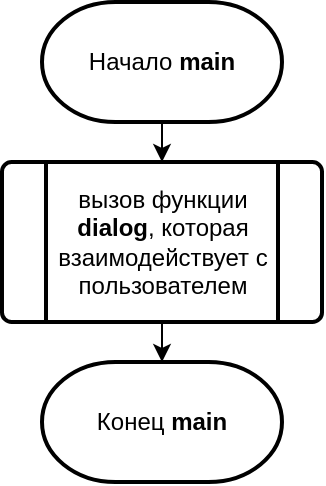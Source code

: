 <mxfile version="16.5.1" type="device" pages="8"><diagram id="JKZBwfEG1LzYMHJZuCT3" name="main"><mxGraphModel dx="770" dy="857" grid="1" gridSize="10" guides="1" tooltips="1" connect="1" arrows="1" fold="1" page="1" pageScale="1" pageWidth="827" pageHeight="1169" math="0" shadow="0"><root><mxCell id="0"/><mxCell id="1" parent="0"/><mxCell id="utAd_tSMRSRNGSkfdl_--3" value="" style="edgeStyle=orthogonalEdgeStyle;rounded=0;orthogonalLoop=1;jettySize=auto;html=1;" parent="1" source="utAd_tSMRSRNGSkfdl_--1" target="utAd_tSMRSRNGSkfdl_--2" edge="1"><mxGeometry relative="1" as="geometry"/></mxCell><mxCell id="utAd_tSMRSRNGSkfdl_--1" value="Начало &lt;b&gt;main&lt;/b&gt;" style="strokeWidth=2;html=1;shape=mxgraph.flowchart.terminator;whiteSpace=wrap;" parent="1" vertex="1"><mxGeometry x="320" y="50" width="120" height="60" as="geometry"/></mxCell><mxCell id="utAd_tSMRSRNGSkfdl_--5" value="" style="edgeStyle=orthogonalEdgeStyle;rounded=0;orthogonalLoop=1;jettySize=auto;html=1;" parent="1" source="utAd_tSMRSRNGSkfdl_--2" target="utAd_tSMRSRNGSkfdl_--4" edge="1"><mxGeometry relative="1" as="geometry"/></mxCell><mxCell id="utAd_tSMRSRNGSkfdl_--2" value="вызов функции &lt;b&gt;dialog&lt;/b&gt;, которая взаимодействует с пользователем" style="verticalLabelPosition=middle;verticalAlign=middle;html=1;shape=process;whiteSpace=wrap;rounded=1;size=0.14;arcSize=6;strokeWidth=2;labelPosition=center;align=center;" parent="1" vertex="1"><mxGeometry x="300" y="130" width="160" height="80" as="geometry"/></mxCell><mxCell id="utAd_tSMRSRNGSkfdl_--4" value="Конец&amp;nbsp;&lt;b&gt;main&lt;/b&gt;" style="strokeWidth=2;html=1;shape=mxgraph.flowchart.terminator;whiteSpace=wrap;" parent="1" vertex="1"><mxGeometry x="320" y="230" width="120" height="60" as="geometry"/></mxCell></root></mxGraphModel></diagram><diagram id="QRK7TZyCnbFkbvRPQBG0" name="list_create"><mxGraphModel dx="539" dy="591" grid="1" gridSize="10" guides="1" tooltips="1" connect="1" arrows="1" fold="1" page="1" pageScale="1" pageWidth="827" pageHeight="1169" math="0" shadow="0"><root><mxCell id="AZYayXoLUFCLdx4Vh-Z4-0"/><mxCell id="AZYayXoLUFCLdx4Vh-Z4-1" parent="AZYayXoLUFCLdx4Vh-Z4-0"/><mxCell id="AZYayXoLUFCLdx4Vh-Z4-4" value="" style="edgeStyle=orthogonalEdgeStyle;rounded=0;orthogonalLoop=1;jettySize=auto;html=1;" edge="1" parent="AZYayXoLUFCLdx4Vh-Z4-1" source="AZYayXoLUFCLdx4Vh-Z4-2" target="AZYayXoLUFCLdx4Vh-Z4-3"><mxGeometry relative="1" as="geometry"/></mxCell><mxCell id="AZYayXoLUFCLdx4Vh-Z4-2" value="Начало &lt;b&gt;list_create&lt;/b&gt;" style="strokeWidth=2;html=1;shape=mxgraph.flowchart.terminator;whiteSpace=wrap;" vertex="1" parent="AZYayXoLUFCLdx4Vh-Z4-1"><mxGeometry x="310" y="50" width="120" height="60" as="geometry"/></mxCell><mxCell id="AZYayXoLUFCLdx4Vh-Z4-6" value="" style="edgeStyle=orthogonalEdgeStyle;rounded=0;orthogonalLoop=1;jettySize=auto;html=1;" edge="1" parent="AZYayXoLUFCLdx4Vh-Z4-1" source="AZYayXoLUFCLdx4Vh-Z4-3" target="AZYayXoLUFCLdx4Vh-Z4-5"><mxGeometry relative="1" as="geometry"/></mxCell><mxCell id="AZYayXoLUFCLdx4Vh-Z4-3" value="выделение памяти под список" style="rounded=1;whiteSpace=wrap;html=1;absoluteArcSize=1;arcSize=14;strokeWidth=2;shadow=0;glass=0;sketch=0;" vertex="1" parent="AZYayXoLUFCLdx4Vh-Z4-1"><mxGeometry x="320" y="130" width="100" height="70" as="geometry"/></mxCell><mxCell id="AZYayXoLUFCLdx4Vh-Z4-5" value="Конец&amp;nbsp;&lt;b&gt;list_create&lt;/b&gt;" style="strokeWidth=2;html=1;shape=mxgraph.flowchart.terminator;whiteSpace=wrap;" vertex="1" parent="AZYayXoLUFCLdx4Vh-Z4-1"><mxGeometry x="310" y="220" width="120" height="60" as="geometry"/></mxCell><mxCell id="AZYayXoLUFCLdx4Vh-Z4-8" value="" style="edgeStyle=orthogonalEdgeStyle;rounded=0;orthogonalLoop=1;jettySize=auto;html=1;strokeWidth=2;endArrow=none;endFill=0;dashed=1;" edge="1" parent="AZYayXoLUFCLdx4Vh-Z4-1" source="AZYayXoLUFCLdx4Vh-Z4-7" target="AZYayXoLUFCLdx4Vh-Z4-5"><mxGeometry relative="1" as="geometry"/></mxCell><mxCell id="AZYayXoLUFCLdx4Vh-Z4-7" value="Возвращение адреса&lt;br&gt;памяти,&amp;nbsp;которая была&lt;br&gt;выделена под список." style="strokeWidth=2;html=1;shape=mxgraph.flowchart.annotation_2;align=left;labelPosition=right;pointerEvents=1;" vertex="1" parent="AZYayXoLUFCLdx4Vh-Z4-1"><mxGeometry x="450" y="220" width="20" height="60" as="geometry"/></mxCell></root></mxGraphModel></diagram><diagram id="OYB4m4QbOjSRv2LwEo9T" name="list_push"><mxGraphModel dx="434" dy="476" grid="1" gridSize="10" guides="1" tooltips="1" connect="1" arrows="1" fold="1" page="1" pageScale="1" pageWidth="827" pageHeight="1169" math="0" shadow="0"><root><mxCell id="q6596dQHLWRcK90eLURs-0"/><mxCell id="q6596dQHLWRcK90eLURs-1" parent="q6596dQHLWRcK90eLURs-0"/><mxCell id="q6596dQHLWRcK90eLURs-10" value="" style="edgeStyle=orthogonalEdgeStyle;rounded=0;orthogonalLoop=1;jettySize=auto;html=1;endArrow=classic;endFill=1;strokeWidth=1;" edge="1" parent="q6596dQHLWRcK90eLURs-1" source="q6596dQHLWRcK90eLURs-2" target="q6596dQHLWRcK90eLURs-6"><mxGeometry relative="1" as="geometry"/></mxCell><mxCell id="q6596dQHLWRcK90eLURs-2" value="Начало &lt;b&gt;list_push&lt;/b&gt;" style="strokeWidth=2;html=1;shape=mxgraph.flowchart.terminator;whiteSpace=wrap;" vertex="1" parent="q6596dQHLWRcK90eLURs-1"><mxGeometry x="354" y="90" width="120" height="60" as="geometry"/></mxCell><mxCell id="q6596dQHLWRcK90eLURs-16" style="edgeStyle=orthogonalEdgeStyle;rounded=0;orthogonalLoop=1;jettySize=auto;html=1;exitX=1;exitY=0.5;exitDx=0;exitDy=0;exitPerimeter=0;entryX=0.5;entryY=0;entryDx=0;entryDy=0;endArrow=classic;endFill=1;strokeWidth=1;" edge="1" parent="q6596dQHLWRcK90eLURs-1" source="q6596dQHLWRcK90eLURs-6" target="q6596dQHLWRcK90eLURs-12"><mxGeometry relative="1" as="geometry"/></mxCell><mxCell id="q6596dQHLWRcK90eLURs-20" style="edgeStyle=orthogonalEdgeStyle;rounded=0;orthogonalLoop=1;jettySize=auto;html=1;exitX=0;exitY=0.5;exitDx=0;exitDy=0;exitPerimeter=0;entryX=0.5;entryY=0;entryDx=0;entryDy=0;endArrow=classic;endFill=1;strokeWidth=1;" edge="1" parent="q6596dQHLWRcK90eLURs-1" source="q6596dQHLWRcK90eLURs-6" target="q6596dQHLWRcK90eLURs-19"><mxGeometry relative="1" as="geometry"/></mxCell><mxCell id="q6596dQHLWRcK90eLURs-6" value="Если &lt;b&gt;list&lt;/b&gt; пуст" style="strokeWidth=2;html=1;shape=mxgraph.flowchart.decision;whiteSpace=wrap;" vertex="1" parent="q6596dQHLWRcK90eLURs-1"><mxGeometry x="364" y="170" width="100" height="100" as="geometry"/></mxCell><mxCell id="q6596dQHLWRcK90eLURs-9" value="" style="edgeStyle=orthogonalEdgeStyle;rounded=0;orthogonalLoop=1;jettySize=auto;html=1;dashed=1;endArrow=none;endFill=0;strokeWidth=2;" edge="1" parent="q6596dQHLWRcK90eLURs-1" source="q6596dQHLWRcK90eLURs-8" target="q6596dQHLWRcK90eLURs-2"><mxGeometry relative="1" as="geometry"/></mxCell><mxCell id="q6596dQHLWRcK90eLURs-8" value="&lt;b&gt;list &lt;/b&gt;- список&lt;br&gt;&lt;b&gt;data &lt;/b&gt;- информация, которую&lt;br&gt;надо добавить в конец списка" style="strokeWidth=2;html=1;shape=mxgraph.flowchart.annotation_2;align=left;labelPosition=right;pointerEvents=1;" vertex="1" parent="q6596dQHLWRcK90eLURs-1"><mxGeometry x="490" y="90" width="30" height="60" as="geometry"/></mxCell><mxCell id="q6596dQHLWRcK90eLURs-17" value="" style="edgeStyle=orthogonalEdgeStyle;rounded=0;orthogonalLoop=1;jettySize=auto;html=1;endArrow=classic;endFill=1;strokeWidth=1;" edge="1" parent="q6596dQHLWRcK90eLURs-1" source="q6596dQHLWRcK90eLURs-12" target="q6596dQHLWRcK90eLURs-14"><mxGeometry relative="1" as="geometry"/></mxCell><mxCell id="q6596dQHLWRcK90eLURs-12" value="Вызов&lt;br&gt;&lt;b&gt;node_create(data, NULL,&amp;nbsp;&lt;/b&gt;&lt;b&gt;NULL&lt;/b&gt;&lt;b&gt;),&lt;/b&gt;&lt;br&gt;&lt;b&gt;&amp;nbsp;&lt;/b&gt;&amp;nbsp;которая создаст элемент с информацией &lt;b&gt;data&lt;/b&gt;&amp;nbsp;и без ссылок на следующий и предыдущий элементы, который можно включить в &lt;b&gt;list&lt;/b&gt;&amp;nbsp;и вернет его (созданный элемент) в переменную &lt;b&gt;new_node&lt;/b&gt;" style="verticalLabelPosition=middle;verticalAlign=middle;html=1;shape=process;whiteSpace=wrap;rounded=1;size=0.074;arcSize=6;strokeWidth=2;labelPosition=center;align=center;" vertex="1" parent="q6596dQHLWRcK90eLURs-1"><mxGeometry x="424" y="270" width="256" height="120" as="geometry"/></mxCell><mxCell id="q6596dQHLWRcK90eLURs-24" style="edgeStyle=orthogonalEdgeStyle;rounded=0;orthogonalLoop=1;jettySize=auto;html=1;entryX=0.5;entryY=0;entryDx=0;entryDy=0;endArrow=classic;endFill=1;strokeWidth=1;" edge="1" parent="q6596dQHLWRcK90eLURs-1" source="q6596dQHLWRcK90eLURs-14" target="q6596dQHLWRcK90eLURs-23"><mxGeometry relative="1" as="geometry"><Array as="points"><mxPoint x="552" y="500"/><mxPoint x="414" y="500"/><mxPoint x="414" y="520"/></Array></mxGeometry></mxCell><mxCell id="q6596dQHLWRcK90eLURs-14" value="Начало и конец &lt;b&gt;list&lt;/b&gt; указывают на &lt;b&gt;new_node&lt;/b&gt;" style="rounded=1;whiteSpace=wrap;html=1;absoluteArcSize=1;arcSize=14;strokeWidth=2;shadow=0;glass=0;sketch=0;" vertex="1" parent="q6596dQHLWRcK90eLURs-1"><mxGeometry x="464" y="410" width="176" height="40" as="geometry"/></mxCell><mxCell id="q6596dQHLWRcK90eLURs-18" value="ДА" style="text;html=1;align=center;verticalAlign=middle;resizable=0;points=[];autosize=1;strokeColor=none;fillColor=none;" vertex="1" parent="q6596dQHLWRcK90eLURs-1"><mxGeometry x="460" y="200" width="30" height="20" as="geometry"/></mxCell><mxCell id="q6596dQHLWRcK90eLURs-22" value="" style="edgeStyle=orthogonalEdgeStyle;rounded=0;orthogonalLoop=1;jettySize=auto;html=1;endArrow=classic;endFill=1;strokeWidth=1;" edge="1" parent="q6596dQHLWRcK90eLURs-1" source="q6596dQHLWRcK90eLURs-19" target="q6596dQHLWRcK90eLURs-21"><mxGeometry relative="1" as="geometry"/></mxCell><mxCell id="q6596dQHLWRcK90eLURs-19" value="Вызов&lt;br&gt;&lt;b&gt;node_create(data, NULL,&amp;nbsp;&lt;/b&gt;&lt;b&gt;end&lt;/b&gt;&lt;b&gt;),&lt;/b&gt;&lt;br&gt;&lt;b&gt;&amp;nbsp;&lt;/b&gt;&amp;nbsp;которая создаст элемент с информацией &lt;b&gt;data&lt;/b&gt;&amp;nbsp;и ссылокой на&amp;nbsp; предыдущий элемент, который можно включить в &lt;b&gt;list&lt;/b&gt;&amp;nbsp;и вернет его (созданный элемент) в переменную &lt;b&gt;new_node&lt;/b&gt;" style="verticalLabelPosition=middle;verticalAlign=middle;html=1;shape=process;whiteSpace=wrap;rounded=1;size=0.074;arcSize=6;strokeWidth=2;labelPosition=center;align=center;" vertex="1" parent="q6596dQHLWRcK90eLURs-1"><mxGeometry x="150" y="270" width="256" height="120" as="geometry"/></mxCell><mxCell id="q6596dQHLWRcK90eLURs-25" style="edgeStyle=orthogonalEdgeStyle;rounded=0;orthogonalLoop=1;jettySize=auto;html=1;entryX=0.5;entryY=0;entryDx=0;entryDy=0;endArrow=classic;endFill=1;strokeWidth=1;" edge="1" parent="q6596dQHLWRcK90eLURs-1" source="q6596dQHLWRcK90eLURs-21" target="q6596dQHLWRcK90eLURs-23"><mxGeometry relative="1" as="geometry"><Array as="points"><mxPoint x="278" y="500"/><mxPoint x="414" y="500"/><mxPoint x="414" y="520"/></Array></mxGeometry></mxCell><mxCell id="q6596dQHLWRcK90eLURs-21" value="&lt;b&gt;new_mode &lt;/b&gt;- следующий элемент для последнего элемента в &lt;b&gt;list&lt;/b&gt;&lt;br&gt;Конец &lt;b&gt;list&lt;/b&gt; указывает на &lt;b&gt;new_node&lt;/b&gt;" style="rounded=1;whiteSpace=wrap;html=1;absoluteArcSize=1;arcSize=14;strokeWidth=2;shadow=0;glass=0;sketch=0;" vertex="1" parent="q6596dQHLWRcK90eLURs-1"><mxGeometry x="190" y="410" width="176" height="70" as="geometry"/></mxCell><mxCell id="q6596dQHLWRcK90eLURs-28" value="" style="edgeStyle=orthogonalEdgeStyle;rounded=0;orthogonalLoop=1;jettySize=auto;html=1;endArrow=classic;endFill=1;strokeWidth=1;" edge="1" parent="q6596dQHLWRcK90eLURs-1" source="q6596dQHLWRcK90eLURs-23" target="q6596dQHLWRcK90eLURs-27"><mxGeometry relative="1" as="geometry"/></mxCell><mxCell id="q6596dQHLWRcK90eLURs-23" value="Увеличение размера списка на 1" style="rounded=1;whiteSpace=wrap;html=1;absoluteArcSize=1;arcSize=14;strokeWidth=2;shadow=0;glass=0;sketch=0;" vertex="1" parent="q6596dQHLWRcK90eLURs-1"><mxGeometry x="350" y="520" width="128" height="60" as="geometry"/></mxCell><mxCell id="q6596dQHLWRcK90eLURs-27" value="Конец&amp;nbsp;&lt;b&gt;list_push&lt;/b&gt;" style="strokeWidth=2;html=1;shape=mxgraph.flowchart.terminator;whiteSpace=wrap;" vertex="1" parent="q6596dQHLWRcK90eLURs-1"><mxGeometry x="354" y="606" width="120" height="60" as="geometry"/></mxCell><mxCell id="5h_Ful2enbRRlye9lZ9t-0" value="НЕТ" style="text;html=1;align=center;verticalAlign=middle;resizable=0;points=[];autosize=1;strokeColor=none;fillColor=none;" vertex="1" parent="q6596dQHLWRcK90eLURs-1"><mxGeometry x="324" y="200" width="40" height="20" as="geometry"/></mxCell></root></mxGraphModel></diagram><diagram id="v0_NwRpo32jt2fEpekz9" name="list_pop"><mxGraphModel dx="372" dy="408" grid="1" gridSize="10" guides="1" tooltips="1" connect="1" arrows="1" fold="1" page="1" pageScale="1" pageWidth="827" pageHeight="1169" math="0" shadow="0"><root><mxCell id="V1bqqj4SzN6AtVjMEedW-0"/><mxCell id="V1bqqj4SzN6AtVjMEedW-1" parent="V1bqqj4SzN6AtVjMEedW-0"/><mxCell id="V1bqqj4SzN6AtVjMEedW-4" value="" style="edgeStyle=orthogonalEdgeStyle;rounded=0;orthogonalLoop=1;jettySize=auto;html=1;endArrow=classic;endFill=1;strokeWidth=1;" edge="1" parent="V1bqqj4SzN6AtVjMEedW-1" source="V1bqqj4SzN6AtVjMEedW-2" target="V1bqqj4SzN6AtVjMEedW-3"><mxGeometry relative="1" as="geometry"/></mxCell><mxCell id="V1bqqj4SzN6AtVjMEedW-2" value="Начало &lt;b&gt;list_pop&lt;br&gt;&lt;/b&gt;" style="strokeWidth=2;html=1;shape=mxgraph.flowchart.terminator;whiteSpace=wrap;" vertex="1" parent="V1bqqj4SzN6AtVjMEedW-1"><mxGeometry x="354" y="130" width="120" height="60" as="geometry"/></mxCell><mxCell id="V1bqqj4SzN6AtVjMEedW-6" value="" style="edgeStyle=orthogonalEdgeStyle;rounded=0;orthogonalLoop=1;jettySize=auto;html=1;endArrow=classic;endFill=1;strokeWidth=1;" edge="1" parent="V1bqqj4SzN6AtVjMEedW-1" source="V1bqqj4SzN6AtVjMEedW-3" target="V1bqqj4SzN6AtVjMEedW-5"><mxGeometry relative="1" as="geometry"/></mxCell><mxCell id="V1bqqj4SzN6AtVjMEedW-3" value="Элементом удаления является последний элемент списка&lt;br&gt;&lt;b&gt;to_delete = _list-&amp;gt;m_end&lt;/b&gt;" style="rounded=1;whiteSpace=wrap;html=1;absoluteArcSize=1;arcSize=14;strokeWidth=2;shadow=0;glass=0;sketch=0;" vertex="1" parent="V1bqqj4SzN6AtVjMEedW-1"><mxGeometry x="328" y="210" width="172" height="60" as="geometry"/></mxCell><mxCell id="V1bqqj4SzN6AtVjMEedW-8" style="edgeStyle=orthogonalEdgeStyle;rounded=0;orthogonalLoop=1;jettySize=auto;html=1;exitX=1;exitY=0.5;exitDx=0;exitDy=0;exitPerimeter=0;entryX=0.5;entryY=0;entryDx=0;entryDy=0;endArrow=classic;endFill=1;strokeWidth=1;" edge="1" parent="V1bqqj4SzN6AtVjMEedW-1" source="V1bqqj4SzN6AtVjMEedW-5" target="V1bqqj4SzN6AtVjMEedW-7"><mxGeometry relative="1" as="geometry"/></mxCell><mxCell id="MZz5svXnk5ohQT0VKLV9-1" style="edgeStyle=orthogonalEdgeStyle;rounded=0;orthogonalLoop=1;jettySize=auto;html=1;exitX=0;exitY=0.5;exitDx=0;exitDy=0;exitPerimeter=0;entryX=0.5;entryY=0;entryDx=0;entryDy=0;endArrow=classic;endFill=1;strokeWidth=1;" edge="1" parent="V1bqqj4SzN6AtVjMEedW-1" source="V1bqqj4SzN6AtVjMEedW-5" target="MZz5svXnk5ohQT0VKLV9-0"><mxGeometry relative="1" as="geometry"/></mxCell><mxCell id="V1bqqj4SzN6AtVjMEedW-5" value="Если в списке минимум два элемента" style="strokeWidth=2;html=1;shape=mxgraph.flowchart.decision;whiteSpace=wrap;" vertex="1" parent="V1bqqj4SzN6AtVjMEedW-1"><mxGeometry x="348" y="290" width="132" height="100" as="geometry"/></mxCell><mxCell id="V1bqqj4SzN6AtVjMEedW-10" value="" style="edgeStyle=orthogonalEdgeStyle;rounded=0;orthogonalLoop=1;jettySize=auto;html=1;endArrow=classic;endFill=1;strokeWidth=1;" edge="1" parent="V1bqqj4SzN6AtVjMEedW-1" source="V1bqqj4SzN6AtVjMEedW-7" target="V1bqqj4SzN6AtVjMEedW-9"><mxGeometry relative="1" as="geometry"/></mxCell><mxCell id="V1bqqj4SzN6AtVjMEedW-7" value="Конец списка указывает на элемент перед &lt;b&gt;to_delete&lt;/b&gt;" style="rounded=1;whiteSpace=wrap;html=1;absoluteArcSize=1;arcSize=14;strokeWidth=2;shadow=0;glass=0;sketch=0;" vertex="1" parent="V1bqqj4SzN6AtVjMEedW-1"><mxGeometry x="470" y="360" width="140" height="60" as="geometry"/></mxCell><mxCell id="MZz5svXnk5ohQT0VKLV9-4" style="edgeStyle=orthogonalEdgeStyle;rounded=0;orthogonalLoop=1;jettySize=auto;html=1;entryX=0.5;entryY=0;entryDx=0;entryDy=0;endArrow=classic;endFill=1;strokeWidth=1;" edge="1" parent="V1bqqj4SzN6AtVjMEedW-1" source="V1bqqj4SzN6AtVjMEedW-9" target="MZz5svXnk5ohQT0VKLV9-3"><mxGeometry relative="1" as="geometry"><Array as="points"><mxPoint x="540" y="510"/><mxPoint x="414" y="510"/></Array></mxGeometry></mxCell><mxCell id="V1bqqj4SzN6AtVjMEedW-9" value="&lt;b&gt;NULL &lt;/b&gt;- следующий элемент для элемента перед &lt;b&gt;to_delete&lt;/b&gt;&amp;nbsp;" style="rounded=1;whiteSpace=wrap;html=1;absoluteArcSize=1;arcSize=14;strokeWidth=2;shadow=0;glass=0;sketch=0;" vertex="1" parent="V1bqqj4SzN6AtVjMEedW-1"><mxGeometry x="470" y="440" width="140" height="60" as="geometry"/></mxCell><mxCell id="V1bqqj4SzN6AtVjMEedW-11" value="ДА" style="text;html=1;align=center;verticalAlign=middle;resizable=0;points=[];autosize=1;strokeColor=none;fillColor=none;" vertex="1" parent="V1bqqj4SzN6AtVjMEedW-1"><mxGeometry x="474" y="320" width="30" height="20" as="geometry"/></mxCell><mxCell id="MZz5svXnk5ohQT0VKLV9-5" style="edgeStyle=orthogonalEdgeStyle;rounded=0;orthogonalLoop=1;jettySize=auto;html=1;entryX=0.5;entryY=0;entryDx=0;entryDy=0;endArrow=classic;endFill=1;strokeWidth=1;" edge="1" parent="V1bqqj4SzN6AtVjMEedW-1" source="MZz5svXnk5ohQT0VKLV9-0" target="MZz5svXnk5ohQT0VKLV9-3"><mxGeometry relative="1" as="geometry"><Array as="points"><mxPoint x="290" y="510"/><mxPoint x="414" y="510"/></Array></mxGeometry></mxCell><mxCell id="MZz5svXnk5ohQT0VKLV9-0" value="Начало и конец списка указывают на &lt;b&gt;NULL&lt;/b&gt;" style="rounded=1;whiteSpace=wrap;html=1;absoluteArcSize=1;arcSize=14;strokeWidth=2;shadow=0;glass=0;sketch=0;" vertex="1" parent="V1bqqj4SzN6AtVjMEedW-1"><mxGeometry x="220" y="360" width="140" height="60" as="geometry"/></mxCell><mxCell id="MZz5svXnk5ohQT0VKLV9-2" value="НЕТ" style="text;html=1;align=center;verticalAlign=middle;resizable=0;points=[];autosize=1;strokeColor=none;fillColor=none;" vertex="1" parent="V1bqqj4SzN6AtVjMEedW-1"><mxGeometry x="314" y="320" width="40" height="20" as="geometry"/></mxCell><mxCell id="o5j8pdFpcZ6l9IPYzoUZ-1" value="" style="edgeStyle=orthogonalEdgeStyle;rounded=0;orthogonalLoop=1;jettySize=auto;html=1;endArrow=classic;endFill=1;strokeWidth=1;" edge="1" parent="V1bqqj4SzN6AtVjMEedW-1" source="MZz5svXnk5ohQT0VKLV9-3" target="o5j8pdFpcZ6l9IPYzoUZ-0"><mxGeometry relative="1" as="geometry"/></mxCell><mxCell id="MZz5svXnk5ohQT0VKLV9-3" value="Вызов функции &lt;b&gt;node_delete(to_delete)&lt;/b&gt;&lt;br&gt;которая удалит элемент &lt;b&gt;to_delete&lt;/b&gt;" style="verticalLabelPosition=middle;verticalAlign=middle;html=1;shape=process;whiteSpace=wrap;rounded=1;size=0.057;arcSize=6;strokeWidth=2;labelPosition=center;align=center;" vertex="1" parent="V1bqqj4SzN6AtVjMEedW-1"><mxGeometry x="328" y="530" width="172" height="80" as="geometry"/></mxCell><mxCell id="o5j8pdFpcZ6l9IPYzoUZ-3" value="" style="edgeStyle=orthogonalEdgeStyle;rounded=0;orthogonalLoop=1;jettySize=auto;html=1;endArrow=classic;endFill=1;strokeWidth=1;" edge="1" parent="V1bqqj4SzN6AtVjMEedW-1" source="o5j8pdFpcZ6l9IPYzoUZ-0" target="o5j8pdFpcZ6l9IPYzoUZ-2"><mxGeometry relative="1" as="geometry"/></mxCell><mxCell id="o5j8pdFpcZ6l9IPYzoUZ-0" value="Уменьшение размера списка на 1" style="rounded=1;whiteSpace=wrap;html=1;absoluteArcSize=1;arcSize=14;strokeWidth=2;shadow=0;glass=0;sketch=0;" vertex="1" parent="V1bqqj4SzN6AtVjMEedW-1"><mxGeometry x="350" y="630" width="128" height="60" as="geometry"/></mxCell><mxCell id="o5j8pdFpcZ6l9IPYzoUZ-2" value="Конец&amp;nbsp;&lt;b&gt;list_pop&lt;br&gt;&lt;/b&gt;" style="strokeWidth=2;html=1;shape=mxgraph.flowchart.terminator;whiteSpace=wrap;" vertex="1" parent="V1bqqj4SzN6AtVjMEedW-1"><mxGeometry x="354" y="710" width="120" height="60" as="geometry"/></mxCell><mxCell id="Fvg61Yj0KlL2R4xJ0VZQ-1" style="edgeStyle=orthogonalEdgeStyle;rounded=0;orthogonalLoop=1;jettySize=auto;html=1;entryX=1;entryY=0.5;entryDx=0;entryDy=0;entryPerimeter=0;endArrow=none;endFill=0;strokeWidth=2;dashed=1;" edge="1" parent="V1bqqj4SzN6AtVjMEedW-1" source="Fvg61Yj0KlL2R4xJ0VZQ-0" target="V1bqqj4SzN6AtVjMEedW-2"><mxGeometry relative="1" as="geometry"/></mxCell><mxCell id="Fvg61Yj0KlL2R4xJ0VZQ-0" value="&lt;b&gt;list &lt;/b&gt;- список" style="strokeWidth=2;html=1;shape=mxgraph.flowchart.annotation_2;align=left;labelPosition=right;pointerEvents=1;" vertex="1" parent="V1bqqj4SzN6AtVjMEedW-1"><mxGeometry x="504" y="140" width="30" height="40" as="geometry"/></mxCell></root></mxGraphModel></diagram><diagram id="BNeGxmrUhr3h7c6o74Vf" name="list_insert"><mxGraphModel dx="652" dy="714" grid="1" gridSize="10" guides="1" tooltips="1" connect="1" arrows="1" fold="1" page="1" pageScale="1" pageWidth="827" pageHeight="1169" math="0" shadow="0"><root><mxCell id="G2NAOUpv4-nOKbOtbkPQ-0"/><mxCell id="G2NAOUpv4-nOKbOtbkPQ-1" parent="G2NAOUpv4-nOKbOtbkPQ-0"/><mxCell id="39f-Njotatfhfmln5qyA-1" value="" style="edgeStyle=orthogonalEdgeStyle;rounded=0;orthogonalLoop=1;jettySize=auto;html=1;endArrow=classic;endFill=1;strokeWidth=1;" edge="1" parent="G2NAOUpv4-nOKbOtbkPQ-1" source="HT03bnGUNYgmIyni2z2f-0" target="39f-Njotatfhfmln5qyA-0"><mxGeometry relative="1" as="geometry"/></mxCell><mxCell id="HT03bnGUNYgmIyni2z2f-0" value="Начало &lt;b&gt;list_insert&lt;/b&gt;" style="strokeWidth=2;html=1;shape=mxgraph.flowchart.terminator;whiteSpace=wrap;" vertex="1" parent="G2NAOUpv4-nOKbOtbkPQ-1"><mxGeometry x="370" y="40" width="120" height="60" as="geometry"/></mxCell><mxCell id="rtnYLLaG-VgZLlPvnBI6-0" style="edgeStyle=orthogonalEdgeStyle;rounded=0;orthogonalLoop=1;jettySize=auto;html=1;entryX=1;entryY=0.5;entryDx=0;entryDy=0;entryPerimeter=0;endArrow=none;endFill=0;strokeWidth=2;dashed=1;" edge="1" parent="G2NAOUpv4-nOKbOtbkPQ-1" source="rtnYLLaG-VgZLlPvnBI6-1" target="HT03bnGUNYgmIyni2z2f-0"><mxGeometry relative="1" as="geometry"><mxPoint x="510" y="70" as="targetPoint"/></mxGeometry></mxCell><mxCell id="rtnYLLaG-VgZLlPvnBI6-1" value="&lt;b&gt;list &lt;/b&gt;- список&lt;br&gt;&lt;b&gt;pos&amp;nbsp;&lt;/b&gt;- позиция для вставки&lt;br&gt;в список&lt;br&gt;&lt;b&gt;insert_data&lt;/b&gt; - информация&lt;br&gt;для вставки в список" style="strokeWidth=2;html=1;shape=mxgraph.flowchart.annotation_2;align=left;labelPosition=right;pointerEvents=1;" vertex="1" parent="G2NAOUpv4-nOKbOtbkPQ-1"><mxGeometry x="520" y="30" width="30" height="80" as="geometry"/></mxCell><mxCell id="39f-Njotatfhfmln5qyA-4" style="edgeStyle=orthogonalEdgeStyle;rounded=0;orthogonalLoop=1;jettySize=auto;html=1;exitX=1;exitY=0.5;exitDx=0;exitDy=0;exitPerimeter=0;entryX=0.5;entryY=0;entryDx=0;entryDy=0;endArrow=classic;endFill=1;strokeWidth=1;" edge="1" parent="G2NAOUpv4-nOKbOtbkPQ-1" source="39f-Njotatfhfmln5qyA-0" target="39f-Njotatfhfmln5qyA-2"><mxGeometry relative="1" as="geometry"/></mxCell><mxCell id="39f-Njotatfhfmln5qyA-10" style="edgeStyle=orthogonalEdgeStyle;rounded=0;orthogonalLoop=1;jettySize=auto;html=1;exitX=0;exitY=0.5;exitDx=0;exitDy=0;exitPerimeter=0;entryX=0.5;entryY=0;entryDx=0;entryDy=0;endArrow=classic;endFill=1;strokeWidth=1;" edge="1" parent="G2NAOUpv4-nOKbOtbkPQ-1" source="39f-Njotatfhfmln5qyA-0" target="39f-Njotatfhfmln5qyA-9"><mxGeometry relative="1" as="geometry"/></mxCell><mxCell id="39f-Njotatfhfmln5qyA-0" value="&lt;b&gt;pos&lt;/b&gt; &amp;lt; 0 или&lt;br&gt;&lt;b&gt;pos &lt;/b&gt;&amp;gt;= размер &lt;b&gt;list&lt;/b&gt;&amp;nbsp;" style="strokeWidth=2;html=1;shape=mxgraph.flowchart.decision;whiteSpace=wrap;" vertex="1" parent="G2NAOUpv4-nOKbOtbkPQ-1"><mxGeometry x="350" y="120" width="160" height="80" as="geometry"/></mxCell><mxCell id="39f-Njotatfhfmln5qyA-7" value="" style="edgeStyle=orthogonalEdgeStyle;rounded=0;orthogonalLoop=1;jettySize=auto;html=1;endArrow=classic;endFill=1;strokeWidth=1;" edge="1" parent="G2NAOUpv4-nOKbOtbkPQ-1" source="39f-Njotatfhfmln5qyA-2" target="39f-Njotatfhfmln5qyA-6"><mxGeometry relative="1" as="geometry"/></mxCell><mxCell id="39f-Njotatfhfmln5qyA-2" value="INSERT: Позиция некорректна" style="shape=parallelogram;html=1;strokeWidth=2;perimeter=parallelogramPerimeter;whiteSpace=wrap;rounded=1;arcSize=12;size=0.125;" vertex="1" parent="G2NAOUpv4-nOKbOtbkPQ-1"><mxGeometry x="450" y="190" width="220" height="40" as="geometry"/></mxCell><mxCell id="39f-Njotatfhfmln5qyA-6" value="Конец&amp;nbsp;&lt;b&gt;list_insert&lt;/b&gt;" style="strokeWidth=2;html=1;shape=mxgraph.flowchart.terminator;whiteSpace=wrap;" vertex="1" parent="G2NAOUpv4-nOKbOtbkPQ-1"><mxGeometry x="500" y="250" width="120" height="60" as="geometry"/></mxCell><mxCell id="39f-Njotatfhfmln5qyA-8" value="ДА" style="text;html=1;align=center;verticalAlign=middle;resizable=0;points=[];autosize=1;strokeColor=none;fillColor=none;" vertex="1" parent="G2NAOUpv4-nOKbOtbkPQ-1"><mxGeometry x="510" y="140" width="30" height="20" as="geometry"/></mxCell><mxCell id="39f-Njotatfhfmln5qyA-12" value="" style="edgeStyle=orthogonalEdgeStyle;rounded=0;orthogonalLoop=1;jettySize=auto;html=1;endArrow=classic;endFill=1;strokeWidth=1;" edge="1" parent="G2NAOUpv4-nOKbOtbkPQ-1" source="39f-Njotatfhfmln5qyA-9" target="39f-Njotatfhfmln5qyA-11"><mxGeometry relative="1" as="geometry"/></mxCell><mxCell id="39f-Njotatfhfmln5qyA-9" value="Переменная для хранения текущей позиции в списке &lt;b&gt;cur_pos = 0&lt;/b&gt;" style="rounded=1;whiteSpace=wrap;html=1;absoluteArcSize=1;arcSize=14;strokeWidth=2;shadow=0;glass=0;sketch=0;" vertex="1" parent="G2NAOUpv4-nOKbOtbkPQ-1"><mxGeometry x="260" y="190" width="120" height="60" as="geometry"/></mxCell><mxCell id="39f-Njotatfhfmln5qyA-14" style="edgeStyle=orthogonalEdgeStyle;rounded=0;orthogonalLoop=1;jettySize=auto;html=1;exitX=0.5;exitY=1;exitDx=0;exitDy=0;entryX=0.5;entryY=0;entryDx=0;entryDy=0;entryPerimeter=0;endArrow=classic;endFill=1;strokeWidth=1;" edge="1" parent="G2NAOUpv4-nOKbOtbkPQ-1" source="39f-Njotatfhfmln5qyA-11" target="39f-Njotatfhfmln5qyA-13"><mxGeometry relative="1" as="geometry"><Array as="points"><mxPoint x="320" y="360"/><mxPoint x="430" y="360"/></Array></mxGeometry></mxCell><mxCell id="39f-Njotatfhfmln5qyA-11" value="Текущий элемент указывает на начало списка&lt;br&gt;&lt;b&gt;cur_node = _list-&amp;gt;m_begin&lt;/b&gt;" style="rounded=1;whiteSpace=wrap;html=1;absoluteArcSize=1;arcSize=14;strokeWidth=2;shadow=0;glass=0;sketch=0;" vertex="1" parent="G2NAOUpv4-nOKbOtbkPQ-1"><mxGeometry x="260" y="270" width="120" height="80" as="geometry"/></mxCell><mxCell id="39f-Njotatfhfmln5qyA-16" value="" style="edgeStyle=orthogonalEdgeStyle;rounded=0;orthogonalLoop=1;jettySize=auto;html=1;endArrow=classic;endFill=1;strokeWidth=1;" edge="1" parent="G2NAOUpv4-nOKbOtbkPQ-1" source="39f-Njotatfhfmln5qyA-13" target="39f-Njotatfhfmln5qyA-15"><mxGeometry relative="1" as="geometry"/></mxCell><mxCell id="39f-Njotatfhfmln5qyA-13" value="Начало А: пока &lt;b&gt;cur_pos&lt;/b&gt; != &lt;b&gt;pos&lt;/b&gt;" style="strokeWidth=2;html=1;shape=mxgraph.flowchart.loop_limit;whiteSpace=wrap;" vertex="1" parent="G2NAOUpv4-nOKbOtbkPQ-1"><mxGeometry x="330" y="380" width="200" height="40" as="geometry"/></mxCell><mxCell id="39f-Njotatfhfmln5qyA-18" value="" style="edgeStyle=orthogonalEdgeStyle;rounded=0;orthogonalLoop=1;jettySize=auto;html=1;endArrow=classic;endFill=1;strokeWidth=1;" edge="1" parent="G2NAOUpv4-nOKbOtbkPQ-1" source="39f-Njotatfhfmln5qyA-15" target="39f-Njotatfhfmln5qyA-17"><mxGeometry relative="1" as="geometry"/></mxCell><mxCell id="39f-Njotatfhfmln5qyA-15" value="Переходим к следующему элементу относительно &lt;b&gt;cur_node&lt;/b&gt;" style="rounded=1;whiteSpace=wrap;html=1;absoluteArcSize=1;arcSize=14;strokeWidth=2;shadow=0;glass=0;sketch=0;" vertex="1" parent="G2NAOUpv4-nOKbOtbkPQ-1"><mxGeometry x="330" y="440" width="200" height="50" as="geometry"/></mxCell><mxCell id="39f-Njotatfhfmln5qyA-20" value="" style="edgeStyle=orthogonalEdgeStyle;rounded=0;orthogonalLoop=1;jettySize=auto;html=1;endArrow=classic;endFill=1;strokeWidth=1;" edge="1" parent="G2NAOUpv4-nOKbOtbkPQ-1" source="39f-Njotatfhfmln5qyA-17" target="39f-Njotatfhfmln5qyA-19"><mxGeometry relative="1" as="geometry"/></mxCell><mxCell id="39f-Njotatfhfmln5qyA-17" value="Увеличение текущей позиции на 1&lt;br&gt;&lt;b&gt;cur_pos++&lt;/b&gt;" style="rounded=1;whiteSpace=wrap;html=1;absoluteArcSize=1;arcSize=14;strokeWidth=2;shadow=0;glass=0;sketch=0;" vertex="1" parent="G2NAOUpv4-nOKbOtbkPQ-1"><mxGeometry x="330" y="510" width="200" height="50" as="geometry"/></mxCell><mxCell id="39f-Njotatfhfmln5qyA-23" value="" style="edgeStyle=orthogonalEdgeStyle;rounded=0;orthogonalLoop=1;jettySize=auto;html=1;endArrow=classic;endFill=1;strokeWidth=1;" edge="1" parent="G2NAOUpv4-nOKbOtbkPQ-1" source="39f-Njotatfhfmln5qyA-19" target="39f-Njotatfhfmln5qyA-22"><mxGeometry relative="1" as="geometry"/></mxCell><mxCell id="39f-Njotatfhfmln5qyA-19" value="Конец А" style="strokeWidth=2;html=1;shape=mxgraph.flowchart.loop_limit;whiteSpace=wrap;direction=west;" vertex="1" parent="G2NAOUpv4-nOKbOtbkPQ-1"><mxGeometry x="330" y="580" width="200" height="40" as="geometry"/></mxCell><mxCell id="39f-Njotatfhfmln5qyA-21" value="НЕТ" style="text;html=1;align=center;verticalAlign=middle;resizable=0;points=[];autosize=1;strokeColor=none;fillColor=none;" vertex="1" parent="G2NAOUpv4-nOKbOtbkPQ-1"><mxGeometry x="320" y="140" width="40" height="20" as="geometry"/></mxCell><mxCell id="39f-Njotatfhfmln5qyA-25" value="" style="edgeStyle=orthogonalEdgeStyle;rounded=0;orthogonalLoop=1;jettySize=auto;html=1;endArrow=classic;endFill=1;strokeWidth=1;" edge="1" parent="G2NAOUpv4-nOKbOtbkPQ-1" source="39f-Njotatfhfmln5qyA-22" target="39f-Njotatfhfmln5qyA-24"><mxGeometry relative="1" as="geometry"/></mxCell><mxCell id="39f-Njotatfhfmln5qyA-22" value="Вызов функции &lt;b&gt;node_create(instert_data, cur_node, cur_node-&amp;gt;prev)&lt;/b&gt;&lt;br&gt;которая создаст элемент с информацией &lt;b&gt;insert_data&lt;/b&gt;;&lt;br&gt;Указатель на предыдущий элемент = предыдущему элементу относительно &lt;b&gt;cur_node&lt;/b&gt;;&lt;br&gt;Следующий элемент = &lt;b&gt;cur_node&lt;/b&gt;.&lt;br&gt;Вернет созданный элемент в &lt;b&gt;insert_elem&lt;/b&gt;" style="verticalLabelPosition=middle;verticalAlign=middle;html=1;shape=process;whiteSpace=wrap;rounded=1;size=0.056;arcSize=6;strokeWidth=2;align=center;labelPosition=center;" vertex="1" parent="G2NAOUpv4-nOKbOtbkPQ-1"><mxGeometry x="320" y="640" width="220" height="160" as="geometry"/></mxCell><mxCell id="39f-Njotatfhfmln5qyA-27" style="edgeStyle=orthogonalEdgeStyle;rounded=0;orthogonalLoop=1;jettySize=auto;html=1;exitX=1;exitY=0.5;exitDx=0;exitDy=0;exitPerimeter=0;entryX=0.5;entryY=0;entryDx=0;entryDy=0;endArrow=classic;endFill=1;strokeWidth=1;" edge="1" parent="G2NAOUpv4-nOKbOtbkPQ-1" source="39f-Njotatfhfmln5qyA-24" target="39f-Njotatfhfmln5qyA-26"><mxGeometry relative="1" as="geometry"/></mxCell><mxCell id="39f-Njotatfhfmln5qyA-30" style="edgeStyle=orthogonalEdgeStyle;rounded=0;orthogonalLoop=1;jettySize=auto;html=1;exitX=0;exitY=0.5;exitDx=0;exitDy=0;exitPerimeter=0;entryX=0.5;entryY=0;entryDx=0;entryDy=0;endArrow=classic;endFill=1;strokeWidth=1;" edge="1" parent="G2NAOUpv4-nOKbOtbkPQ-1" source="39f-Njotatfhfmln5qyA-24" target="39f-Njotatfhfmln5qyA-29"><mxGeometry relative="1" as="geometry"/></mxCell><mxCell id="39f-Njotatfhfmln5qyA-24" value="Элемент перед текущим&lt;br&gt;не равен &lt;b&gt;NULL&lt;/b&gt;" style="strokeWidth=2;html=1;shape=mxgraph.flowchart.decision;whiteSpace=wrap;" vertex="1" parent="G2NAOUpv4-nOKbOtbkPQ-1"><mxGeometry x="340" y="820" width="180" height="100" as="geometry"/></mxCell><mxCell id="39f-Njotatfhfmln5qyA-33" style="edgeStyle=orthogonalEdgeStyle;rounded=0;orthogonalLoop=1;jettySize=auto;html=1;entryX=0.5;entryY=0;entryDx=0;entryDy=0;endArrow=classic;endFill=1;strokeWidth=1;" edge="1" parent="G2NAOUpv4-nOKbOtbkPQ-1" source="39f-Njotatfhfmln5qyA-26" target="39f-Njotatfhfmln5qyA-32"><mxGeometry relative="1" as="geometry"><Array as="points"><mxPoint x="560" y="970"/><mxPoint x="430" y="970"/></Array></mxGeometry></mxCell><mxCell id="39f-Njotatfhfmln5qyA-26" value="&lt;b&gt;insert_elem &lt;/b&gt;- следующий элемент для предыдущего относительно &lt;b&gt;cur_node&lt;/b&gt;" style="rounded=1;whiteSpace=wrap;html=1;absoluteArcSize=1;arcSize=14;strokeWidth=2;shadow=0;glass=0;sketch=0;" vertex="1" parent="G2NAOUpv4-nOKbOtbkPQ-1"><mxGeometry x="480" y="900" width="160" height="60" as="geometry"/></mxCell><mxCell id="39f-Njotatfhfmln5qyA-28" value="ДА" style="text;html=1;align=center;verticalAlign=middle;resizable=0;points=[];autosize=1;strokeColor=none;fillColor=none;" vertex="1" parent="G2NAOUpv4-nOKbOtbkPQ-1"><mxGeometry x="510" y="850" width="30" height="20" as="geometry"/></mxCell><mxCell id="39f-Njotatfhfmln5qyA-35" style="edgeStyle=orthogonalEdgeStyle;rounded=0;orthogonalLoop=1;jettySize=auto;html=1;exitX=0.5;exitY=1;exitDx=0;exitDy=0;entryX=0.5;entryY=0;entryDx=0;entryDy=0;endArrow=classic;endFill=1;strokeWidth=1;" edge="1" parent="G2NAOUpv4-nOKbOtbkPQ-1" source="39f-Njotatfhfmln5qyA-29" target="39f-Njotatfhfmln5qyA-32"><mxGeometry relative="1" as="geometry"><Array as="points"><mxPoint x="300" y="970"/><mxPoint x="430" y="970"/></Array></mxGeometry></mxCell><mxCell id="39f-Njotatfhfmln5qyA-29" value="&lt;b&gt;insert_elem &lt;/b&gt;- элемент начала списка" style="rounded=1;whiteSpace=wrap;html=1;absoluteArcSize=1;arcSize=14;strokeWidth=2;shadow=0;glass=0;sketch=0;" vertex="1" parent="G2NAOUpv4-nOKbOtbkPQ-1"><mxGeometry x="220" y="900" width="160" height="60" as="geometry"/></mxCell><mxCell id="39f-Njotatfhfmln5qyA-31" value="НЕТ" style="text;html=1;align=center;verticalAlign=middle;resizable=0;points=[];autosize=1;strokeColor=none;fillColor=none;" vertex="1" parent="G2NAOUpv4-nOKbOtbkPQ-1"><mxGeometry x="310" y="850" width="40" height="20" as="geometry"/></mxCell><mxCell id="pgE_bQH3RiiZ6RMV5i6T-1" value="" style="edgeStyle=orthogonalEdgeStyle;rounded=0;orthogonalLoop=1;jettySize=auto;html=1;endArrow=classic;endFill=1;strokeWidth=1;" edge="1" parent="G2NAOUpv4-nOKbOtbkPQ-1" source="39f-Njotatfhfmln5qyA-32" target="pgE_bQH3RiiZ6RMV5i6T-0"><mxGeometry relative="1" as="geometry"/></mxCell><mxCell id="39f-Njotatfhfmln5qyA-32" value="&lt;b&gt;insert_elem&lt;/b&gt;&amp;nbsp;- предыдущий элемент для текущего" style="rounded=1;whiteSpace=wrap;html=1;absoluteArcSize=1;arcSize=14;strokeWidth=2;shadow=0;glass=0;sketch=0;" vertex="1" parent="G2NAOUpv4-nOKbOtbkPQ-1"><mxGeometry x="350" y="990" width="160" height="60" as="geometry"/></mxCell><mxCell id="pgE_bQH3RiiZ6RMV5i6T-3" value="" style="edgeStyle=orthogonalEdgeStyle;rounded=0;orthogonalLoop=1;jettySize=auto;html=1;endArrow=classic;endFill=1;strokeWidth=1;" edge="1" parent="G2NAOUpv4-nOKbOtbkPQ-1" source="pgE_bQH3RiiZ6RMV5i6T-0" target="pgE_bQH3RiiZ6RMV5i6T-2"><mxGeometry relative="1" as="geometry"/></mxCell><mxCell id="pgE_bQH3RiiZ6RMV5i6T-0" value="Увеличение размера списка на 1" style="rounded=1;whiteSpace=wrap;html=1;absoluteArcSize=1;arcSize=14;strokeWidth=2;shadow=0;glass=0;sketch=0;" vertex="1" parent="G2NAOUpv4-nOKbOtbkPQ-1"><mxGeometry x="366" y="1070" width="128" height="60" as="geometry"/></mxCell><mxCell id="pgE_bQH3RiiZ6RMV5i6T-2" value="Конец&amp;nbsp;&lt;b&gt;list_insert&lt;/b&gt;" style="strokeWidth=2;html=1;shape=mxgraph.flowchart.terminator;whiteSpace=wrap;" vertex="1" parent="G2NAOUpv4-nOKbOtbkPQ-1"><mxGeometry x="370" y="1150" width="120" height="60" as="geometry"/></mxCell></root></mxGraphModel></diagram><diagram id="o5Z8WX3uG51xFvYazEGf" name="list_print"><mxGraphModel dx="782" dy="857" grid="1" gridSize="10" guides="1" tooltips="1" connect="1" arrows="1" fold="1" page="1" pageScale="1" pageWidth="827" pageHeight="1169" math="0" shadow="0"><root><mxCell id="-mS6MTbH5RteWChG47Ji-0"/><mxCell id="-mS6MTbH5RteWChG47Ji-1" parent="-mS6MTbH5RteWChG47Ji-0"/><mxCell id="1nC7_-o2WpsnKiYmHIFS-3" value="" style="edgeStyle=orthogonalEdgeStyle;rounded=0;orthogonalLoop=1;jettySize=auto;html=1;endArrow=classic;endFill=1;strokeWidth=1;" edge="1" parent="-mS6MTbH5RteWChG47Ji-1" source="-mS6MTbH5RteWChG47Ji-2" target="1nC7_-o2WpsnKiYmHIFS-2"><mxGeometry relative="1" as="geometry"/></mxCell><mxCell id="-mS6MTbH5RteWChG47Ji-2" value="Начало &lt;b&gt;list_print&lt;/b&gt;" style="strokeWidth=2;html=1;shape=mxgraph.flowchart.terminator;whiteSpace=wrap;" vertex="1" parent="-mS6MTbH5RteWChG47Ji-1"><mxGeometry x="340" y="330" width="120" height="60" as="geometry"/></mxCell><mxCell id="1nC7_-o2WpsnKiYmHIFS-0" style="edgeStyle=orthogonalEdgeStyle;rounded=0;orthogonalLoop=1;jettySize=auto;html=1;entryX=1;entryY=0.5;entryDx=0;entryDy=0;entryPerimeter=0;endArrow=none;endFill=0;strokeWidth=2;dashed=1;" edge="1" parent="-mS6MTbH5RteWChG47Ji-1" source="1nC7_-o2WpsnKiYmHIFS-1" target="-mS6MTbH5RteWChG47Ji-2"><mxGeometry relative="1" as="geometry"><mxPoint x="500" y="360" as="targetPoint"/></mxGeometry></mxCell><mxCell id="1nC7_-o2WpsnKiYmHIFS-1" value="&lt;b&gt;list &lt;/b&gt;- список&lt;br&gt;&lt;b&gt;out_stream&lt;/b&gt;&amp;nbsp;- поток вывода информации" style="strokeWidth=2;html=1;shape=mxgraph.flowchart.annotation_2;align=left;labelPosition=right;pointerEvents=1;" vertex="1" parent="-mS6MTbH5RteWChG47Ji-1"><mxGeometry x="500" y="330" width="30" height="60" as="geometry"/></mxCell><mxCell id="1nC7_-o2WpsnKiYmHIFS-5" value="" style="edgeStyle=orthogonalEdgeStyle;rounded=0;orthogonalLoop=1;jettySize=auto;html=1;endArrow=classic;endFill=1;strokeWidth=1;" edge="1" parent="-mS6MTbH5RteWChG47Ji-1" source="1nC7_-o2WpsnKiYmHIFS-2" target="1nC7_-o2WpsnKiYmHIFS-4"><mxGeometry relative="1" as="geometry"/></mxCell><mxCell id="1nC7_-o2WpsnKiYmHIFS-2" value="Текущий элемент равен началу списка&lt;br&gt;&lt;b&gt;cur_el = _list-&amp;gt;m_begin&lt;/b&gt;&lt;br&gt;Его индекс равен 0" style="rounded=1;whiteSpace=wrap;html=1;absoluteArcSize=1;arcSize=14;strokeWidth=2;shadow=0;glass=0;sketch=0;" vertex="1" parent="-mS6MTbH5RteWChG47Ji-1"><mxGeometry x="320" y="410" width="160" height="60" as="geometry"/></mxCell><mxCell id="W5Oni_uX_vWDKSUfcRzL-0" value="" style="edgeStyle=orthogonalEdgeStyle;rounded=0;orthogonalLoop=1;jettySize=auto;html=1;endArrow=classic;endFill=1;strokeWidth=1;" edge="1" parent="-mS6MTbH5RteWChG47Ji-1" source="1nC7_-o2WpsnKiYmHIFS-4" target="1nC7_-o2WpsnKiYmHIFS-6"><mxGeometry relative="1" as="geometry"/></mxCell><mxCell id="1nC7_-o2WpsnKiYmHIFS-4" value="Печать шапки таблицы и &lt;br&gt;размера списка" style="shape=parallelogram;html=1;strokeWidth=2;perimeter=parallelogramPerimeter;whiteSpace=wrap;rounded=1;arcSize=12;size=0.23;" vertex="1" parent="-mS6MTbH5RteWChG47Ji-1"><mxGeometry x="290" y="490" width="220" height="60" as="geometry"/></mxCell><mxCell id="W5Oni_uX_vWDKSUfcRzL-2" value="" style="edgeStyle=orthogonalEdgeStyle;rounded=0;orthogonalLoop=1;jettySize=auto;html=1;endArrow=classic;endFill=1;strokeWidth=1;" edge="1" parent="-mS6MTbH5RteWChG47Ji-1" source="1nC7_-o2WpsnKiYmHIFS-6" target="W5Oni_uX_vWDKSUfcRzL-1"><mxGeometry relative="1" as="geometry"/></mxCell><mxCell id="1nC7_-o2WpsnKiYmHIFS-6" value="Начало А: пока не дошли до конца списка" style="strokeWidth=2;html=1;shape=mxgraph.flowchart.loop_limit;whiteSpace=wrap;" vertex="1" parent="-mS6MTbH5RteWChG47Ji-1"><mxGeometry x="280" y="570" width="240" height="60" as="geometry"/></mxCell><mxCell id="W5Oni_uX_vWDKSUfcRzL-4" value="" style="edgeStyle=orthogonalEdgeStyle;rounded=0;orthogonalLoop=1;jettySize=auto;html=1;endArrow=classic;endFill=1;strokeWidth=1;" edge="1" parent="-mS6MTbH5RteWChG47Ji-1" source="W5Oni_uX_vWDKSUfcRzL-1" target="W5Oni_uX_vWDKSUfcRzL-3"><mxGeometry relative="1" as="geometry"/></mxCell><mxCell id="W5Oni_uX_vWDKSUfcRzL-1" value="Печать индекса текущего элемента" style="shape=parallelogram;html=1;strokeWidth=2;perimeter=parallelogramPerimeter;whiteSpace=wrap;rounded=1;arcSize=12;size=0.197;" vertex="1" parent="-mS6MTbH5RteWChG47Ji-1"><mxGeometry x="305" y="650" width="190" height="60" as="geometry"/></mxCell><mxCell id="W5Oni_uX_vWDKSUfcRzL-6" value="" style="edgeStyle=orthogonalEdgeStyle;rounded=0;orthogonalLoop=1;jettySize=auto;html=1;endArrow=classic;endFill=1;strokeWidth=1;" edge="1" parent="-mS6MTbH5RteWChG47Ji-1" source="W5Oni_uX_vWDKSUfcRzL-3" target="W5Oni_uX_vWDKSUfcRzL-5"><mxGeometry relative="1" as="geometry"/></mxCell><mxCell id="W5Oni_uX_vWDKSUfcRzL-3" value="Вызов функции печати элемента" style="verticalLabelPosition=middle;verticalAlign=middle;html=1;shape=process;whiteSpace=wrap;rounded=1;size=0.056;arcSize=6;strokeWidth=2;align=center;labelPosition=center;" vertex="1" parent="-mS6MTbH5RteWChG47Ji-1"><mxGeometry x="310" y="730" width="180" height="50" as="geometry"/></mxCell><mxCell id="W5Oni_uX_vWDKSUfcRzL-8" value="" style="edgeStyle=orthogonalEdgeStyle;rounded=0;orthogonalLoop=1;jettySize=auto;html=1;endArrow=classic;endFill=1;strokeWidth=1;" edge="1" parent="-mS6MTbH5RteWChG47Ji-1" source="W5Oni_uX_vWDKSUfcRzL-5" target="W5Oni_uX_vWDKSUfcRzL-7"><mxGeometry relative="1" as="geometry"/></mxCell><mxCell id="W5Oni_uX_vWDKSUfcRzL-5" value="Переход к следующему элементу.&lt;br&gt;Увеличение текущего индека на 1" style="rounded=1;whiteSpace=wrap;html=1;absoluteArcSize=1;arcSize=14;strokeWidth=2;shadow=0;glass=0;sketch=0;" vertex="1" parent="-mS6MTbH5RteWChG47Ji-1"><mxGeometry x="300" y="800" width="200" height="60" as="geometry"/></mxCell><mxCell id="W5Oni_uX_vWDKSUfcRzL-10" value="" style="edgeStyle=orthogonalEdgeStyle;rounded=0;orthogonalLoop=1;jettySize=auto;html=1;endArrow=classic;endFill=1;strokeWidth=1;" edge="1" parent="-mS6MTbH5RteWChG47Ji-1" source="W5Oni_uX_vWDKSUfcRzL-7" target="W5Oni_uX_vWDKSUfcRzL-9"><mxGeometry relative="1" as="geometry"/></mxCell><mxCell id="W5Oni_uX_vWDKSUfcRzL-7" value="Конец А" style="strokeWidth=2;html=1;shape=mxgraph.flowchart.loop_limit;whiteSpace=wrap;direction=west;" vertex="1" parent="-mS6MTbH5RteWChG47Ji-1"><mxGeometry x="280" y="880" width="240" height="60" as="geometry"/></mxCell><mxCell id="W5Oni_uX_vWDKSUfcRzL-12" value="" style="edgeStyle=orthogonalEdgeStyle;rounded=0;orthogonalLoop=1;jettySize=auto;html=1;endArrow=classic;endFill=1;strokeWidth=1;" edge="1" parent="-mS6MTbH5RteWChG47Ji-1" source="W5Oni_uX_vWDKSUfcRzL-9" target="W5Oni_uX_vWDKSUfcRzL-11"><mxGeometry relative="1" as="geometry"/></mxCell><mxCell id="W5Oni_uX_vWDKSUfcRzL-9" value="Печать конца таблицы" style="shape=parallelogram;html=1;strokeWidth=2;perimeter=parallelogramPerimeter;whiteSpace=wrap;rounded=1;arcSize=12;size=0.23;" vertex="1" parent="-mS6MTbH5RteWChG47Ji-1"><mxGeometry x="300" y="960" width="200" height="60" as="geometry"/></mxCell><mxCell id="W5Oni_uX_vWDKSUfcRzL-11" value="Конец&amp;nbsp;&lt;b&gt;list_print&lt;/b&gt;" style="strokeWidth=2;html=1;shape=mxgraph.flowchart.terminator;whiteSpace=wrap;" vertex="1" parent="-mS6MTbH5RteWChG47Ji-1"><mxGeometry x="340" y="1040" width="120" height="60" as="geometry"/></mxCell></root></mxGraphModel></diagram><diagram id="Mqtt4W1vh0H4QddhpFtP" name="list_delete"><mxGraphModel dx="680" dy="745" grid="1" gridSize="10" guides="1" tooltips="1" connect="1" arrows="1" fold="1" page="1" pageScale="1" pageWidth="827" pageHeight="1169" math="0" shadow="0"><root><mxCell id="h_TuZ6MqbMB9r1nxMuKZ-0"/><mxCell id="h_TuZ6MqbMB9r1nxMuKZ-1" parent="h_TuZ6MqbMB9r1nxMuKZ-0"/><mxCell id="gn0F29J9xHdEQQXO68FW-4" value="" style="edgeStyle=orthogonalEdgeStyle;rounded=0;orthogonalLoop=1;jettySize=auto;html=1;endArrow=classic;endFill=1;strokeWidth=1;" edge="1" parent="h_TuZ6MqbMB9r1nxMuKZ-1" source="h_TuZ6MqbMB9r1nxMuKZ-2" target="gn0F29J9xHdEQQXO68FW-2"><mxGeometry relative="1" as="geometry"/></mxCell><mxCell id="h_TuZ6MqbMB9r1nxMuKZ-2" value="Начало &lt;b&gt;list_delete&lt;/b&gt;" style="strokeWidth=2;html=1;shape=mxgraph.flowchart.terminator;whiteSpace=wrap;" vertex="1" parent="h_TuZ6MqbMB9r1nxMuKZ-1"><mxGeometry x="360" y="140" width="120" height="60" as="geometry"/></mxCell><mxCell id="gn0F29J9xHdEQQXO68FW-0" style="edgeStyle=orthogonalEdgeStyle;rounded=0;orthogonalLoop=1;jettySize=auto;html=1;entryX=1;entryY=0.5;entryDx=0;entryDy=0;entryPerimeter=0;endArrow=none;endFill=0;strokeWidth=2;dashed=1;" edge="1" parent="h_TuZ6MqbMB9r1nxMuKZ-1" source="gn0F29J9xHdEQQXO68FW-1" target="h_TuZ6MqbMB9r1nxMuKZ-2"><mxGeometry relative="1" as="geometry"><mxPoint x="530.0" y="170" as="targetPoint"/></mxGeometry></mxCell><mxCell id="gn0F29J9xHdEQQXO68FW-1" value="&lt;b&gt;list &lt;/b&gt;- список" style="strokeWidth=2;html=1;shape=mxgraph.flowchart.annotation_2;align=left;labelPosition=right;pointerEvents=1;" vertex="1" parent="h_TuZ6MqbMB9r1nxMuKZ-1"><mxGeometry x="520" y="150" width="30" height="40" as="geometry"/></mxCell><mxCell id="gn0F29J9xHdEQQXO68FW-6" value="" style="edgeStyle=orthogonalEdgeStyle;rounded=0;orthogonalLoop=1;jettySize=auto;html=1;endArrow=classic;endFill=1;strokeWidth=1;" edge="1" parent="h_TuZ6MqbMB9r1nxMuKZ-1" source="gn0F29J9xHdEQQXO68FW-2" target="gn0F29J9xHdEQQXO68FW-5"><mxGeometry relative="1" as="geometry"/></mxCell><mxCell id="gn0F29J9xHdEQQXO68FW-2" value="Начало А: пока список не пуст" style="strokeWidth=2;html=1;shape=mxgraph.flowchart.loop_limit;whiteSpace=wrap;" vertex="1" parent="h_TuZ6MqbMB9r1nxMuKZ-1"><mxGeometry x="320" y="220" width="200" height="60" as="geometry"/></mxCell><mxCell id="gn0F29J9xHdEQQXO68FW-14" value="" style="edgeStyle=orthogonalEdgeStyle;rounded=0;orthogonalLoop=1;jettySize=auto;html=1;endArrow=classic;endFill=1;strokeWidth=1;" edge="1" parent="h_TuZ6MqbMB9r1nxMuKZ-1" source="gn0F29J9xHdEQQXO68FW-5" target="gn0F29J9xHdEQQXO68FW-13"><mxGeometry relative="1" as="geometry"/></mxCell><mxCell id="gn0F29J9xHdEQQXO68FW-5" value="Вызов функции &lt;b&gt;list_pop&lt;/b&gt;" style="rounded=1;whiteSpace=wrap;html=1;absoluteArcSize=1;arcSize=14;strokeWidth=2;shadow=0;glass=0;sketch=0;" vertex="1" parent="h_TuZ6MqbMB9r1nxMuKZ-1"><mxGeometry x="320" y="300" width="200" height="50" as="geometry"/></mxCell><mxCell id="gn0F29J9xHdEQQXO68FW-7" style="edgeStyle=orthogonalEdgeStyle;rounded=0;orthogonalLoop=1;jettySize=auto;html=1;entryX=1;entryY=0.5;entryDx=0;entryDy=0;entryPerimeter=0;endArrow=none;endFill=0;strokeWidth=2;dashed=1;" edge="1" parent="h_TuZ6MqbMB9r1nxMuKZ-1" source="gn0F29J9xHdEQQXO68FW-8" target="gn0F29J9xHdEQQXO68FW-2"><mxGeometry relative="1" as="geometry"><mxPoint x="530" y="260" as="targetPoint"/></mxGeometry></mxCell><mxCell id="gn0F29J9xHdEQQXO68FW-8" value="Вызываем функцию&lt;br&gt;&lt;b&gt;list_is_empty(list)&lt;/b&gt;&lt;br&gt;которая возвращает true,&lt;br&gt;если список пуст,&lt;br&gt;ложь - в обратном случае" style="strokeWidth=2;html=1;shape=mxgraph.flowchart.annotation_2;align=left;labelPosition=right;pointerEvents=1;" vertex="1" parent="h_TuZ6MqbMB9r1nxMuKZ-1"><mxGeometry x="560" y="210" width="30" height="80" as="geometry"/></mxCell><mxCell id="gn0F29J9xHdEQQXO68FW-16" value="" style="edgeStyle=orthogonalEdgeStyle;rounded=0;orthogonalLoop=1;jettySize=auto;html=1;endArrow=classic;endFill=1;strokeWidth=1;" edge="1" parent="h_TuZ6MqbMB9r1nxMuKZ-1" source="gn0F29J9xHdEQQXO68FW-13" target="gn0F29J9xHdEQQXO68FW-15"><mxGeometry relative="1" as="geometry"/></mxCell><mxCell id="gn0F29J9xHdEQQXO68FW-13" value="Конец А" style="strokeWidth=2;html=1;shape=mxgraph.flowchart.loop_limit;whiteSpace=wrap;direction=west;" vertex="1" parent="h_TuZ6MqbMB9r1nxMuKZ-1"><mxGeometry x="320" y="370" width="200" height="60" as="geometry"/></mxCell><mxCell id="gn0F29J9xHdEQQXO68FW-18" value="" style="edgeStyle=orthogonalEdgeStyle;rounded=0;orthogonalLoop=1;jettySize=auto;html=1;endArrow=classic;endFill=1;strokeWidth=1;" edge="1" parent="h_TuZ6MqbMB9r1nxMuKZ-1" source="gn0F29J9xHdEQQXO68FW-15" target="gn0F29J9xHdEQQXO68FW-17"><mxGeometry relative="1" as="geometry"/></mxCell><mxCell id="gn0F29J9xHdEQQXO68FW-15" value="Удаление &lt;b&gt;list&lt;br&gt;delete list&lt;br&gt;&lt;/b&gt;" style="rounded=1;whiteSpace=wrap;html=1;absoluteArcSize=1;arcSize=14;strokeWidth=2;shadow=0;glass=0;sketch=0;" vertex="1" parent="h_TuZ6MqbMB9r1nxMuKZ-1"><mxGeometry x="370" y="450" width="100" height="60" as="geometry"/></mxCell><mxCell id="gn0F29J9xHdEQQXO68FW-20" value="" style="edgeStyle=orthogonalEdgeStyle;rounded=0;orthogonalLoop=1;jettySize=auto;html=1;endArrow=classic;endFill=1;strokeWidth=1;" edge="1" parent="h_TuZ6MqbMB9r1nxMuKZ-1" source="gn0F29J9xHdEQQXO68FW-17" target="gn0F29J9xHdEQQXO68FW-19"><mxGeometry relative="1" as="geometry"/></mxCell><mxCell id="gn0F29J9xHdEQQXO68FW-17" value="Обнуление адреса списка&lt;br&gt;&lt;b&gt;list = NULL&lt;/b&gt;" style="rounded=1;whiteSpace=wrap;html=1;absoluteArcSize=1;arcSize=14;strokeWidth=2;shadow=0;glass=0;sketch=0;" vertex="1" parent="h_TuZ6MqbMB9r1nxMuKZ-1"><mxGeometry x="340" y="530" width="160" height="60" as="geometry"/></mxCell><mxCell id="gn0F29J9xHdEQQXO68FW-19" value="Конец&amp;nbsp;&lt;b&gt;list_delete&lt;/b&gt;" style="strokeWidth=2;html=1;shape=mxgraph.flowchart.terminator;whiteSpace=wrap;" vertex="1" parent="h_TuZ6MqbMB9r1nxMuKZ-1"><mxGeometry x="360" y="610" width="120" height="60" as="geometry"/></mxCell></root></mxGraphModel></diagram><diagram id="84FLWnB4BpHEPQuXUQb7" name="list_find_max_elem"><mxGraphModel dx="531" dy="1760" grid="1" gridSize="10" guides="1" tooltips="1" connect="1" arrows="1" fold="1" page="1" pageScale="1" pageWidth="827" pageHeight="1169" math="0" shadow="0"><root><mxCell id="TSJ3hKWk-_X-j8iFjfp0-0"/><mxCell id="TSJ3hKWk-_X-j8iFjfp0-1" parent="TSJ3hKWk-_X-j8iFjfp0-0"/><mxCell id="TSJ3hKWk-_X-j8iFjfp0-4" value="" style="edgeStyle=orthogonalEdgeStyle;rounded=0;orthogonalLoop=1;jettySize=auto;html=1;endArrow=classic;endFill=1;strokeWidth=1;" parent="TSJ3hKWk-_X-j8iFjfp0-1" source="TSJ3hKWk-_X-j8iFjfp0-2" target="TSJ3hKWk-_X-j8iFjfp0-3" edge="1"><mxGeometry relative="1" as="geometry"/></mxCell><mxCell id="TSJ3hKWk-_X-j8iFjfp0-2" value="Начало &lt;b&gt;list_find_max_elem&lt;/b&gt;" style="strokeWidth=2;html=1;shape=mxgraph.flowchart.terminator;whiteSpace=wrap;" parent="TSJ3hKWk-_X-j8iFjfp0-1" vertex="1"><mxGeometry x="328" y="-30" width="172" height="60" as="geometry"/></mxCell><mxCell id="TSJ3hKWk-_X-j8iFjfp0-7" value="" style="edgeStyle=orthogonalEdgeStyle;rounded=0;orthogonalLoop=1;jettySize=auto;html=1;endArrow=classic;endFill=1;strokeWidth=1;" parent="TSJ3hKWk-_X-j8iFjfp0-1" source="TSJ3hKWk-_X-j8iFjfp0-3" target="TSJ3hKWk-_X-j8iFjfp0-6" edge="1"><mxGeometry relative="1" as="geometry"/></mxCell><mxCell id="TSJ3hKWk-_X-j8iFjfp0-3" value="Элемент, в котором будет хранится найденный элемент&lt;br&gt;&lt;b&gt;data =&amp;nbsp;_list-&amp;gt;m_begin&lt;/b&gt;" style="rounded=1;whiteSpace=wrap;html=1;absoluteArcSize=1;arcSize=14;strokeWidth=2;shadow=0;glass=0;sketch=0;" parent="TSJ3hKWk-_X-j8iFjfp0-1" vertex="1"><mxGeometry x="318" y="50" width="192" height="60" as="geometry"/></mxCell><mxCell id="TSJ3hKWk-_X-j8iFjfp0-9" value="" style="edgeStyle=orthogonalEdgeStyle;rounded=0;orthogonalLoop=1;jettySize=auto;html=1;endArrow=classic;endFill=1;strokeWidth=1;startArrow=none;" parent="TSJ3hKWk-_X-j8iFjfp0-1" source="etaBhGDXZLrR7wCeZ19L-1" target="TSJ3hKWk-_X-j8iFjfp0-8" edge="1"><mxGeometry relative="1" as="geometry"/></mxCell><mxCell id="TSJ3hKWk-_X-j8iFjfp0-6" value="Текущий элемент, которым мы перебираем список&lt;br&gt;&lt;b&gt;cur_node = list-&amp;gt;begin-&amp;gt;next&lt;/b&gt;" style="rounded=1;whiteSpace=wrap;html=1;absoluteArcSize=1;arcSize=14;strokeWidth=2;shadow=0;glass=0;sketch=0;" parent="TSJ3hKWk-_X-j8iFjfp0-1" vertex="1"><mxGeometry x="318" y="130" width="192" height="60" as="geometry"/></mxCell><mxCell id="TSJ3hKWk-_X-j8iFjfp0-11" value="" style="edgeStyle=orthogonalEdgeStyle;rounded=0;orthogonalLoop=1;jettySize=auto;html=1;endArrow=classic;endFill=1;strokeWidth=1;" parent="TSJ3hKWk-_X-j8iFjfp0-1" source="TSJ3hKWk-_X-j8iFjfp0-8" target="TSJ3hKWk-_X-j8iFjfp0-10" edge="1"><mxGeometry relative="1" as="geometry"/></mxCell><mxCell id="TSJ3hKWk-_X-j8iFjfp0-8" value="Начало А: пока не дошли до конца" style="strokeWidth=2;html=1;shape=mxgraph.flowchart.loop_limit;whiteSpace=wrap;" parent="TSJ3hKWk-_X-j8iFjfp0-1" vertex="1"><mxGeometry x="308" y="290" width="212" height="60" as="geometry"/></mxCell><mxCell id="TSJ3hKWk-_X-j8iFjfp0-13" style="edgeStyle=orthogonalEdgeStyle;rounded=0;orthogonalLoop=1;jettySize=auto;html=1;exitX=1;exitY=0.5;exitDx=0;exitDy=0;exitPerimeter=0;entryX=0.5;entryY=0;entryDx=0;entryDy=0;endArrow=classic;endFill=1;strokeWidth=1;" parent="TSJ3hKWk-_X-j8iFjfp0-1" source="TSJ3hKWk-_X-j8iFjfp0-10" target="TSJ3hKWk-_X-j8iFjfp0-12" edge="1"><mxGeometry relative="1" as="geometry"/></mxCell><mxCell id="TSJ3hKWk-_X-j8iFjfp0-17" style="edgeStyle=orthogonalEdgeStyle;rounded=0;orthogonalLoop=1;jettySize=auto;html=1;exitX=0;exitY=0.5;exitDx=0;exitDy=0;exitPerimeter=0;entryX=0.5;entryY=0;entryDx=0;entryDy=0;endArrow=classic;endFill=1;strokeWidth=1;" parent="TSJ3hKWk-_X-j8iFjfp0-1" source="TSJ3hKWk-_X-j8iFjfp0-10" target="TSJ3hKWk-_X-j8iFjfp0-15" edge="1"><mxGeometry relative="1" as="geometry"><Array as="points"><mxPoint x="263" y="420"/><mxPoint x="263" y="520"/><mxPoint x="414" y="520"/></Array></mxGeometry></mxCell><mxCell id="TSJ3hKWk-_X-j8iFjfp0-10" value="Если значение текущего&lt;br&gt;элемента &amp;gt;= конечного элемента&lt;br&gt;&lt;b&gt;cur_node-&amp;gt;m_data &amp;gt;=&lt;br&gt;data-&amp;gt;m_data&lt;/b&gt;" style="strokeWidth=2;html=1;shape=mxgraph.flowchart.decision;whiteSpace=wrap;" parent="TSJ3hKWk-_X-j8iFjfp0-1" vertex="1"><mxGeometry x="283" y="370" width="262" height="100" as="geometry"/></mxCell><mxCell id="TSJ3hKWk-_X-j8iFjfp0-16" style="edgeStyle=orthogonalEdgeStyle;rounded=0;orthogonalLoop=1;jettySize=auto;html=1;entryX=0.5;entryY=0;entryDx=0;entryDy=0;endArrow=classic;endFill=1;strokeWidth=1;" parent="TSJ3hKWk-_X-j8iFjfp0-1" source="TSJ3hKWk-_X-j8iFjfp0-12" target="TSJ3hKWk-_X-j8iFjfp0-15" edge="1"><mxGeometry relative="1" as="geometry"><Array as="points"><mxPoint x="560" y="520"/><mxPoint x="414" y="520"/></Array></mxGeometry></mxCell><mxCell id="TSJ3hKWk-_X-j8iFjfp0-12" value="Обновляем конечный элемент&lt;br&gt;&lt;b&gt;data &lt;/b&gt;= &lt;b&gt;cur_node&lt;br&gt;&lt;/b&gt;&lt;div&gt;&lt;b&gt;pos = cur_pos&lt;/b&gt;&lt;/div&gt;" style="rounded=1;whiteSpace=wrap;html=1;absoluteArcSize=1;arcSize=14;strokeWidth=2;shadow=0;glass=0;sketch=0;" parent="TSJ3hKWk-_X-j8iFjfp0-1" vertex="1"><mxGeometry x="490" y="450" width="140" height="60" as="geometry"/></mxCell><mxCell id="TSJ3hKWk-_X-j8iFjfp0-14" value="ДА" style="text;html=1;align=center;verticalAlign=middle;resizable=0;points=[];autosize=1;strokeColor=none;fillColor=none;" parent="TSJ3hKWk-_X-j8iFjfp0-1" vertex="1"><mxGeometry x="535" y="400" width="30" height="20" as="geometry"/></mxCell><mxCell id="TSJ3hKWk-_X-j8iFjfp0-20" value="" style="edgeStyle=orthogonalEdgeStyle;rounded=0;orthogonalLoop=1;jettySize=auto;html=1;endArrow=classic;endFill=1;strokeWidth=1;" parent="TSJ3hKWk-_X-j8iFjfp0-1" source="TSJ3hKWk-_X-j8iFjfp0-15" target="TSJ3hKWk-_X-j8iFjfp0-19" edge="1"><mxGeometry relative="1" as="geometry"/></mxCell><mxCell id="TSJ3hKWk-_X-j8iFjfp0-15" value="Переходим к следующему элементу&lt;br&gt;&lt;b&gt;cur_node = cur_node-&amp;gt;m_next&lt;br&gt;cur_pos++&lt;br&gt;&lt;/b&gt;" style="rounded=1;whiteSpace=wrap;html=1;absoluteArcSize=1;arcSize=14;strokeWidth=2;shadow=0;glass=0;sketch=0;" parent="TSJ3hKWk-_X-j8iFjfp0-1" vertex="1"><mxGeometry x="318" y="540" width="192" height="60" as="geometry"/></mxCell><mxCell id="TSJ3hKWk-_X-j8iFjfp0-18" value="НЕТ" style="text;html=1;align=center;verticalAlign=middle;resizable=0;points=[];autosize=1;strokeColor=none;fillColor=none;" parent="TSJ3hKWk-_X-j8iFjfp0-1" vertex="1"><mxGeometry x="250" y="400" width="40" height="20" as="geometry"/></mxCell><mxCell id="TSJ3hKWk-_X-j8iFjfp0-22" value="" style="edgeStyle=orthogonalEdgeStyle;rounded=0;orthogonalLoop=1;jettySize=auto;html=1;endArrow=classic;endFill=1;strokeWidth=1;" parent="TSJ3hKWk-_X-j8iFjfp0-1" source="TSJ3hKWk-_X-j8iFjfp0-19" target="TSJ3hKWk-_X-j8iFjfp0-21" edge="1"><mxGeometry relative="1" as="geometry"/></mxCell><mxCell id="TSJ3hKWk-_X-j8iFjfp0-19" value="Конец А" style="strokeWidth=2;html=1;shape=mxgraph.flowchart.loop_limit;whiteSpace=wrap;direction=west;" parent="TSJ3hKWk-_X-j8iFjfp0-1" vertex="1"><mxGeometry x="308" y="630" width="212" height="60" as="geometry"/></mxCell><mxCell id="TSJ3hKWk-_X-j8iFjfp0-21" value="Конец&amp;nbsp;&lt;b&gt;list_find_max_elem&lt;/b&gt;" style="strokeWidth=2;html=1;shape=mxgraph.flowchart.terminator;whiteSpace=wrap;" parent="TSJ3hKWk-_X-j8iFjfp0-1" vertex="1"><mxGeometry x="328" y="720" width="172" height="60" as="geometry"/></mxCell><mxCell id="TSJ3hKWk-_X-j8iFjfp0-24" value="" style="edgeStyle=orthogonalEdgeStyle;rounded=0;orthogonalLoop=1;jettySize=auto;html=1;endArrow=none;endFill=0;strokeWidth=2;dashed=1;" parent="TSJ3hKWk-_X-j8iFjfp0-1" source="TSJ3hKWk-_X-j8iFjfp0-23" target="TSJ3hKWk-_X-j8iFjfp0-21" edge="1"><mxGeometry relative="1" as="geometry"/></mxCell><mxCell id="TSJ3hKWk-_X-j8iFjfp0-23" value="Возвращение&lt;br&gt;&lt;b&gt;data,&amp;nbsp;&lt;/b&gt;&lt;b style=&quot;text-align: center&quot;&gt;pos&amp;nbsp;&lt;/b&gt;&lt;b&gt;&lt;br&gt;&lt;/b&gt;" style="strokeWidth=2;html=1;shape=mxgraph.flowchart.annotation_2;align=left;labelPosition=right;pointerEvents=1;" parent="TSJ3hKWk-_X-j8iFjfp0-1" vertex="1"><mxGeometry x="530" y="730" width="30" height="40" as="geometry"/></mxCell><mxCell id="etaBhGDXZLrR7wCeZ19L-1" value="Позиция максимума&lt;br&gt;&lt;b&gt;pos&lt;/b&gt;&amp;nbsp;= 0&lt;br&gt;Текущая позиция&amp;nbsp;&lt;br&gt;&lt;b&gt;cur_pos&lt;/b&gt; = 0" style="rounded=1;whiteSpace=wrap;html=1;absoluteArcSize=1;arcSize=14;strokeWidth=2;shadow=0;glass=0;sketch=0;" vertex="1" parent="TSJ3hKWk-_X-j8iFjfp0-1"><mxGeometry x="318" y="210" width="192" height="60" as="geometry"/></mxCell><mxCell id="etaBhGDXZLrR7wCeZ19L-4" value="" style="edgeStyle=orthogonalEdgeStyle;rounded=0;orthogonalLoop=1;jettySize=auto;html=1;endArrow=classic;endFill=1;strokeWidth=1;" edge="1" parent="TSJ3hKWk-_X-j8iFjfp0-1" source="TSJ3hKWk-_X-j8iFjfp0-6" target="etaBhGDXZLrR7wCeZ19L-1"><mxGeometry relative="1" as="geometry"><mxPoint x="414" y="210" as="sourcePoint"/><mxPoint x="414" y="290" as="targetPoint"/></mxGeometry></mxCell></root></mxGraphModel></diagram></mxfile>